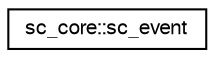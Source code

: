 digraph "Graphical Class Hierarchy"
{
  edge [fontname="FreeSans",fontsize="10",labelfontname="FreeSans",labelfontsize="10"];
  node [fontname="FreeSans",fontsize="10",shape=record];
  rankdir="LR";
  Node0 [label="sc_core::sc_event",height=0.2,width=0.4,color="black", fillcolor="white", style="filled",URL="$a01828.html"];
}
